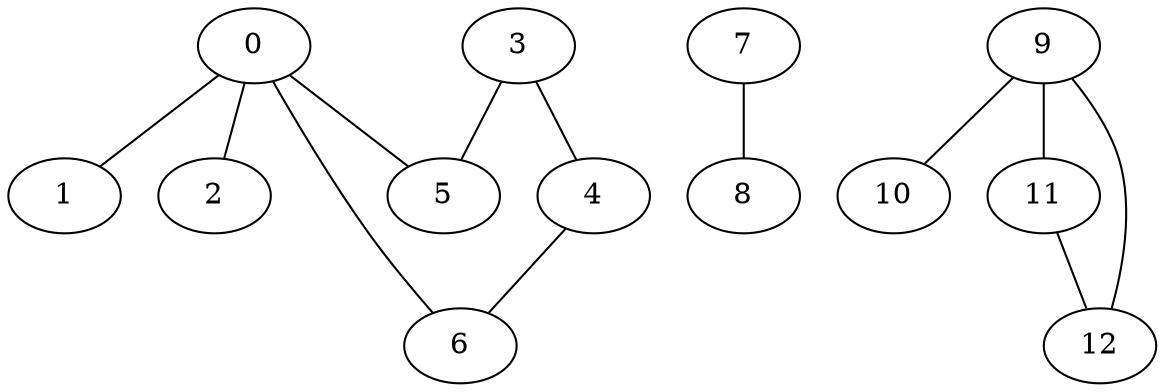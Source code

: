 graph {
	0 -- 1
	0 -- 2 
	0 -- 5 
	0 -- 6 
	3 -- 4
	3 -- 5 
	4 -- 6
	7 -- 8
	9 -- 10
	9 -- 11
	9 -- 12
	11 -- 12
}
